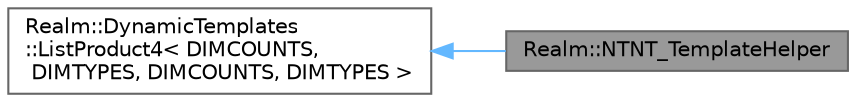 digraph "Realm::NTNT_TemplateHelper"
{
 // LATEX_PDF_SIZE
  bgcolor="transparent";
  edge [fontname=Helvetica,fontsize=10,labelfontname=Helvetica,labelfontsize=10];
  node [fontname=Helvetica,fontsize=10,shape=box,height=0.2,width=0.4];
  rankdir="LR";
  Node1 [id="Node000001",label="Realm::NTNT_TemplateHelper",height=0.2,width=0.4,color="gray40", fillcolor="grey60", style="filled", fontcolor="black",tooltip=" "];
  Node2 -> Node1 [id="edge1_Node000001_Node000002",dir="back",color="steelblue1",style="solid",tooltip=" "];
  Node2 [id="Node000002",label="Realm::DynamicTemplates\l::ListProduct4\< DIMCOUNTS,\l DIMTYPES, DIMCOUNTS, DIMTYPES \>",height=0.2,width=0.4,color="gray40", fillcolor="white", style="filled",URL="$structRealm_1_1DynamicTemplates_1_1ListProduct4.html",tooltip=" "];
}
